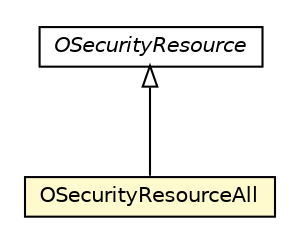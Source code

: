 #!/usr/local/bin/dot
#
# Class diagram 
# Generated by UMLGraph version R5_6-24-gf6e263 (http://www.umlgraph.org/)
#

digraph G {
	edge [fontname="Helvetica",fontsize=10,labelfontname="Helvetica",labelfontsize=10];
	node [fontname="Helvetica",fontsize=10,shape=plaintext];
	nodesep=0.25;
	ranksep=0.5;
	// com.orientechnologies.orient.core.metadata.security.OSecurityResourceAll
	c6627505 [label=<<table title="com.orientechnologies.orient.core.metadata.security.OSecurityResourceAll" border="0" cellborder="1" cellspacing="0" cellpadding="2" port="p" bgcolor="lemonChiffon" href="./OSecurityResourceAll.html">
		<tr><td><table border="0" cellspacing="0" cellpadding="1">
<tr><td align="center" balign="center"> OSecurityResourceAll </td></tr>
		</table></td></tr>
		</table>>, URL="./OSecurityResourceAll.html", fontname="Helvetica", fontcolor="black", fontsize=10.0];
	// com.orientechnologies.orient.core.metadata.security.OSecurityResource
	c6627538 [label=<<table title="com.orientechnologies.orient.core.metadata.security.OSecurityResource" border="0" cellborder="1" cellspacing="0" cellpadding="2" port="p" href="./OSecurityResource.html">
		<tr><td><table border="0" cellspacing="0" cellpadding="1">
<tr><td align="center" balign="center"><font face="Helvetica-Oblique"> OSecurityResource </font></td></tr>
		</table></td></tr>
		</table>>, URL="./OSecurityResource.html", fontname="Helvetica", fontcolor="black", fontsize=10.0];
	//com.orientechnologies.orient.core.metadata.security.OSecurityResourceAll extends com.orientechnologies.orient.core.metadata.security.OSecurityResource
	c6627538:p -> c6627505:p [dir=back,arrowtail=empty];
}

